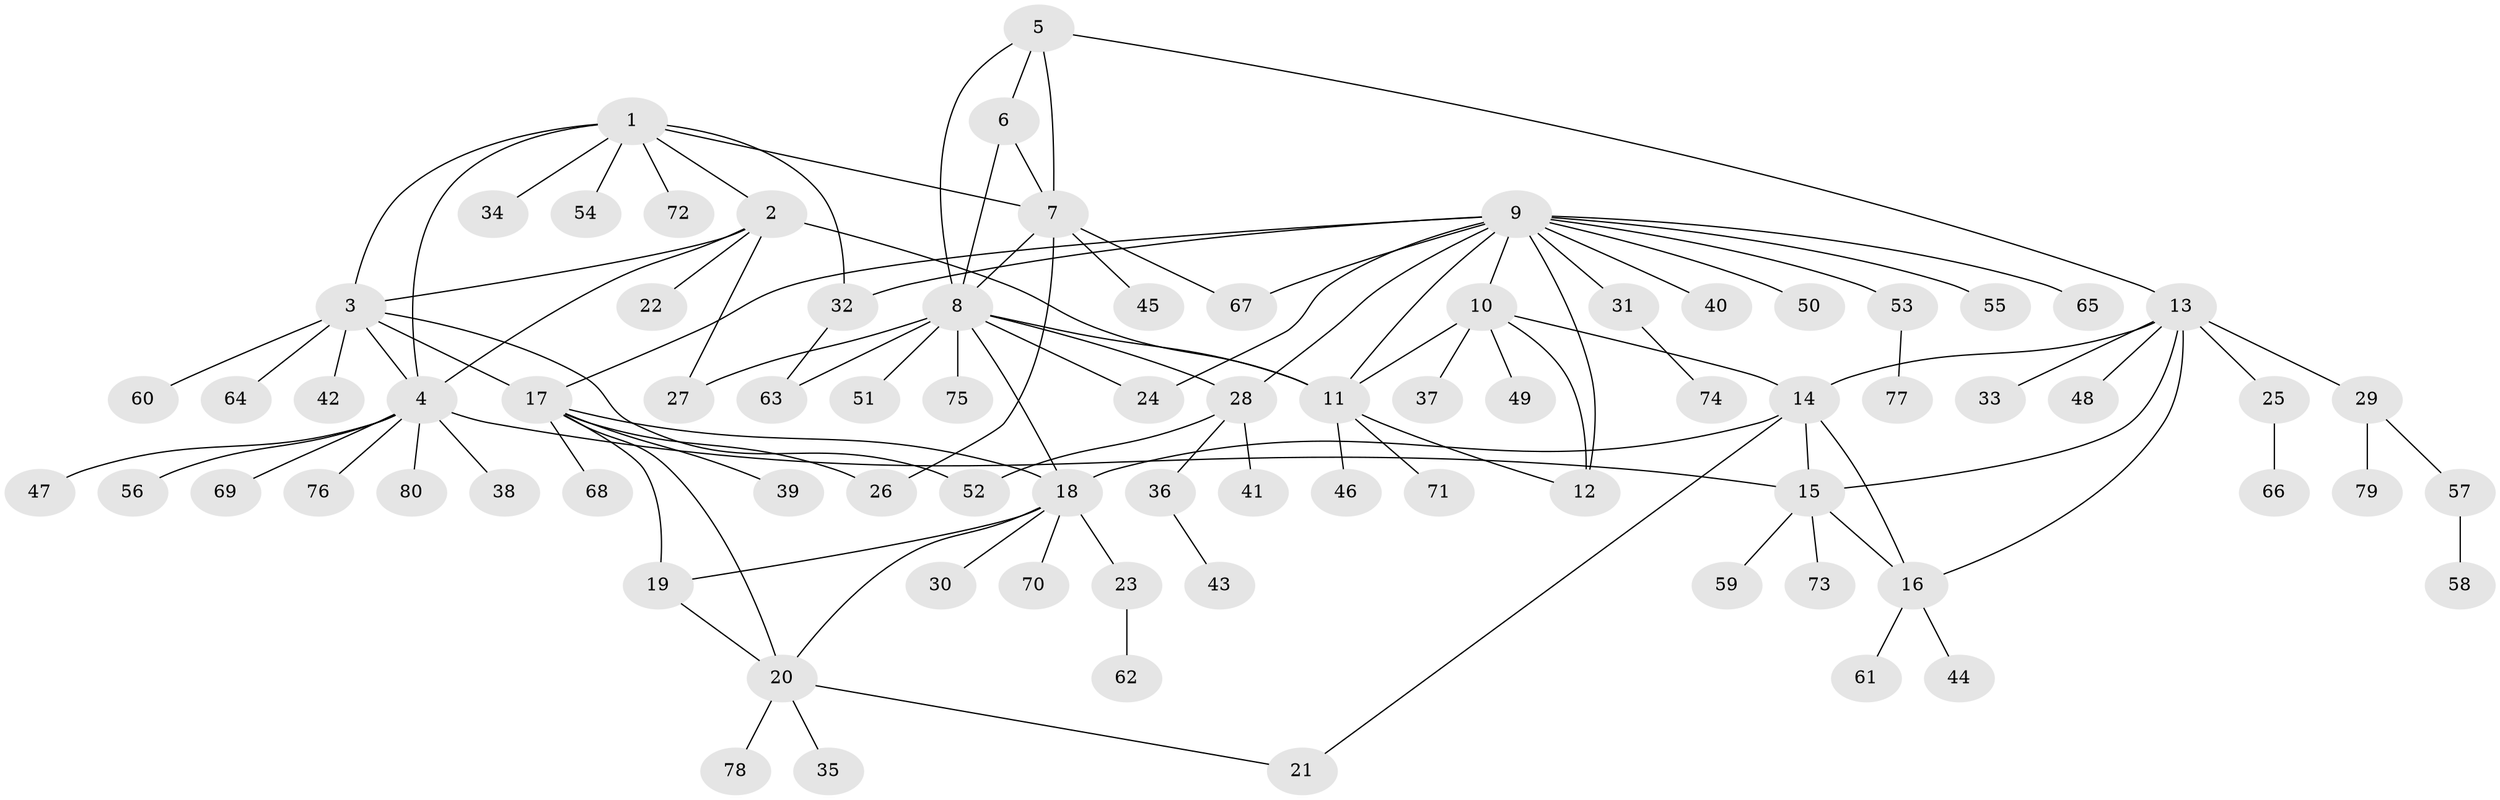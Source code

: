 // Generated by graph-tools (version 1.1) at 2025/11/02/27/25 16:11:32]
// undirected, 80 vertices, 109 edges
graph export_dot {
graph [start="1"]
  node [color=gray90,style=filled];
  1;
  2;
  3;
  4;
  5;
  6;
  7;
  8;
  9;
  10;
  11;
  12;
  13;
  14;
  15;
  16;
  17;
  18;
  19;
  20;
  21;
  22;
  23;
  24;
  25;
  26;
  27;
  28;
  29;
  30;
  31;
  32;
  33;
  34;
  35;
  36;
  37;
  38;
  39;
  40;
  41;
  42;
  43;
  44;
  45;
  46;
  47;
  48;
  49;
  50;
  51;
  52;
  53;
  54;
  55;
  56;
  57;
  58;
  59;
  60;
  61;
  62;
  63;
  64;
  65;
  66;
  67;
  68;
  69;
  70;
  71;
  72;
  73;
  74;
  75;
  76;
  77;
  78;
  79;
  80;
  1 -- 2;
  1 -- 3;
  1 -- 4;
  1 -- 7;
  1 -- 32;
  1 -- 34;
  1 -- 54;
  1 -- 72;
  2 -- 3;
  2 -- 4;
  2 -- 11;
  2 -- 22;
  2 -- 27;
  3 -- 4;
  3 -- 17;
  3 -- 42;
  3 -- 52;
  3 -- 60;
  3 -- 64;
  4 -- 15;
  4 -- 38;
  4 -- 47;
  4 -- 56;
  4 -- 69;
  4 -- 76;
  4 -- 80;
  5 -- 6;
  5 -- 7;
  5 -- 8;
  5 -- 13;
  6 -- 7;
  6 -- 8;
  7 -- 8;
  7 -- 26;
  7 -- 45;
  7 -- 67;
  8 -- 11;
  8 -- 18;
  8 -- 24;
  8 -- 27;
  8 -- 28;
  8 -- 51;
  8 -- 63;
  8 -- 75;
  9 -- 10;
  9 -- 11;
  9 -- 12;
  9 -- 17;
  9 -- 24;
  9 -- 28;
  9 -- 31;
  9 -- 32;
  9 -- 40;
  9 -- 50;
  9 -- 53;
  9 -- 55;
  9 -- 65;
  9 -- 67;
  10 -- 11;
  10 -- 12;
  10 -- 14;
  10 -- 37;
  10 -- 49;
  11 -- 12;
  11 -- 46;
  11 -- 71;
  13 -- 14;
  13 -- 15;
  13 -- 16;
  13 -- 25;
  13 -- 29;
  13 -- 33;
  13 -- 48;
  14 -- 15;
  14 -- 16;
  14 -- 18;
  14 -- 21;
  15 -- 16;
  15 -- 59;
  15 -- 73;
  16 -- 44;
  16 -- 61;
  17 -- 18;
  17 -- 19;
  17 -- 20;
  17 -- 26;
  17 -- 39;
  17 -- 68;
  18 -- 19;
  18 -- 20;
  18 -- 23;
  18 -- 30;
  18 -- 70;
  19 -- 20;
  20 -- 21;
  20 -- 35;
  20 -- 78;
  23 -- 62;
  25 -- 66;
  28 -- 36;
  28 -- 41;
  28 -- 52;
  29 -- 57;
  29 -- 79;
  31 -- 74;
  32 -- 63;
  36 -- 43;
  53 -- 77;
  57 -- 58;
}
